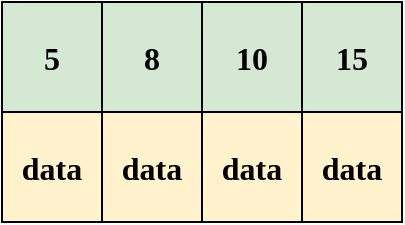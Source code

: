 <mxfile version="21.2.8" type="device">
  <diagram name="Page-1" id="b2sOM6D8RpCSUO_bw3_q">
    <mxGraphModel dx="1100" dy="803" grid="1" gridSize="10" guides="1" tooltips="1" connect="1" arrows="1" fold="1" page="1" pageScale="1" pageWidth="827" pageHeight="1169" math="0" shadow="0">
      <root>
        <mxCell id="0" />
        <mxCell id="1" parent="0" />
        <mxCell id="-aIFB2C61S3mDJCukj0o-1" value="&lt;b&gt;&lt;font face=&quot;Verdana&quot; style=&quot;font-size: 16px;&quot;&gt;5&lt;/font&gt;&lt;/b&gt;" style="rounded=0;whiteSpace=wrap;html=1;fillColor=#d5e8d4;strokeColor=#000000;" vertex="1" parent="1">
          <mxGeometry x="80" y="520" width="50" height="55" as="geometry" />
        </mxCell>
        <mxCell id="-aIFB2C61S3mDJCukj0o-28" value="&lt;b&gt;&lt;font face=&quot;Verdana&quot; style=&quot;font-size: 16px;&quot;&gt;8&lt;/font&gt;&lt;/b&gt;" style="rounded=0;whiteSpace=wrap;html=1;fillColor=#d5e8d4;strokeColor=#000000;" vertex="1" parent="1">
          <mxGeometry x="130" y="520" width="50" height="55" as="geometry" />
        </mxCell>
        <mxCell id="-aIFB2C61S3mDJCukj0o-29" value="&lt;b&gt;&lt;font face=&quot;Verdana&quot; style=&quot;font-size: 16px;&quot;&gt;10&lt;/font&gt;&lt;/b&gt;" style="rounded=0;whiteSpace=wrap;html=1;fillColor=#d5e8d4;strokeColor=#000000;" vertex="1" parent="1">
          <mxGeometry x="180" y="520" width="50" height="55" as="geometry" />
        </mxCell>
        <mxCell id="-aIFB2C61S3mDJCukj0o-30" value="&lt;b&gt;&lt;font face=&quot;Verdana&quot; style=&quot;font-size: 16px;&quot;&gt;15&lt;/font&gt;&lt;/b&gt;" style="rounded=0;whiteSpace=wrap;html=1;fillColor=#d5e8d4;strokeColor=#000000;" vertex="1" parent="1">
          <mxGeometry x="230" y="520" width="50" height="55" as="geometry" />
        </mxCell>
        <mxCell id="-aIFB2C61S3mDJCukj0o-31" value="&lt;b&gt;&lt;font face=&quot;Verdana&quot; style=&quot;font-size: 16px;&quot;&gt;data&lt;/font&gt;&lt;/b&gt;" style="rounded=0;whiteSpace=wrap;html=1;fillColor=#fff2cc;strokeColor=#000000;" vertex="1" parent="1">
          <mxGeometry x="80" y="575" width="50" height="55" as="geometry" />
        </mxCell>
        <mxCell id="-aIFB2C61S3mDJCukj0o-32" value="&lt;b&gt;&lt;font face=&quot;Verdana&quot; style=&quot;font-size: 16px;&quot;&gt;data&lt;/font&gt;&lt;/b&gt;" style="rounded=0;whiteSpace=wrap;html=1;fillColor=#fff2cc;strokeColor=#000000;" vertex="1" parent="1">
          <mxGeometry x="130" y="575" width="50" height="55" as="geometry" />
        </mxCell>
        <mxCell id="-aIFB2C61S3mDJCukj0o-33" value="&lt;b&gt;&lt;font face=&quot;Verdana&quot; style=&quot;font-size: 16px;&quot;&gt;data&lt;/font&gt;&lt;/b&gt;" style="rounded=0;whiteSpace=wrap;html=1;fillColor=#fff2cc;strokeColor=#000000;" vertex="1" parent="1">
          <mxGeometry x="180" y="575" width="50" height="55" as="geometry" />
        </mxCell>
        <mxCell id="-aIFB2C61S3mDJCukj0o-34" value="&lt;b&gt;&lt;font face=&quot;Verdana&quot; style=&quot;font-size: 16px;&quot;&gt;data&lt;/font&gt;&lt;/b&gt;" style="rounded=0;whiteSpace=wrap;html=1;fillColor=#fff2cc;strokeColor=#000000;" vertex="1" parent="1">
          <mxGeometry x="230" y="575" width="50" height="55" as="geometry" />
        </mxCell>
      </root>
    </mxGraphModel>
  </diagram>
</mxfile>
